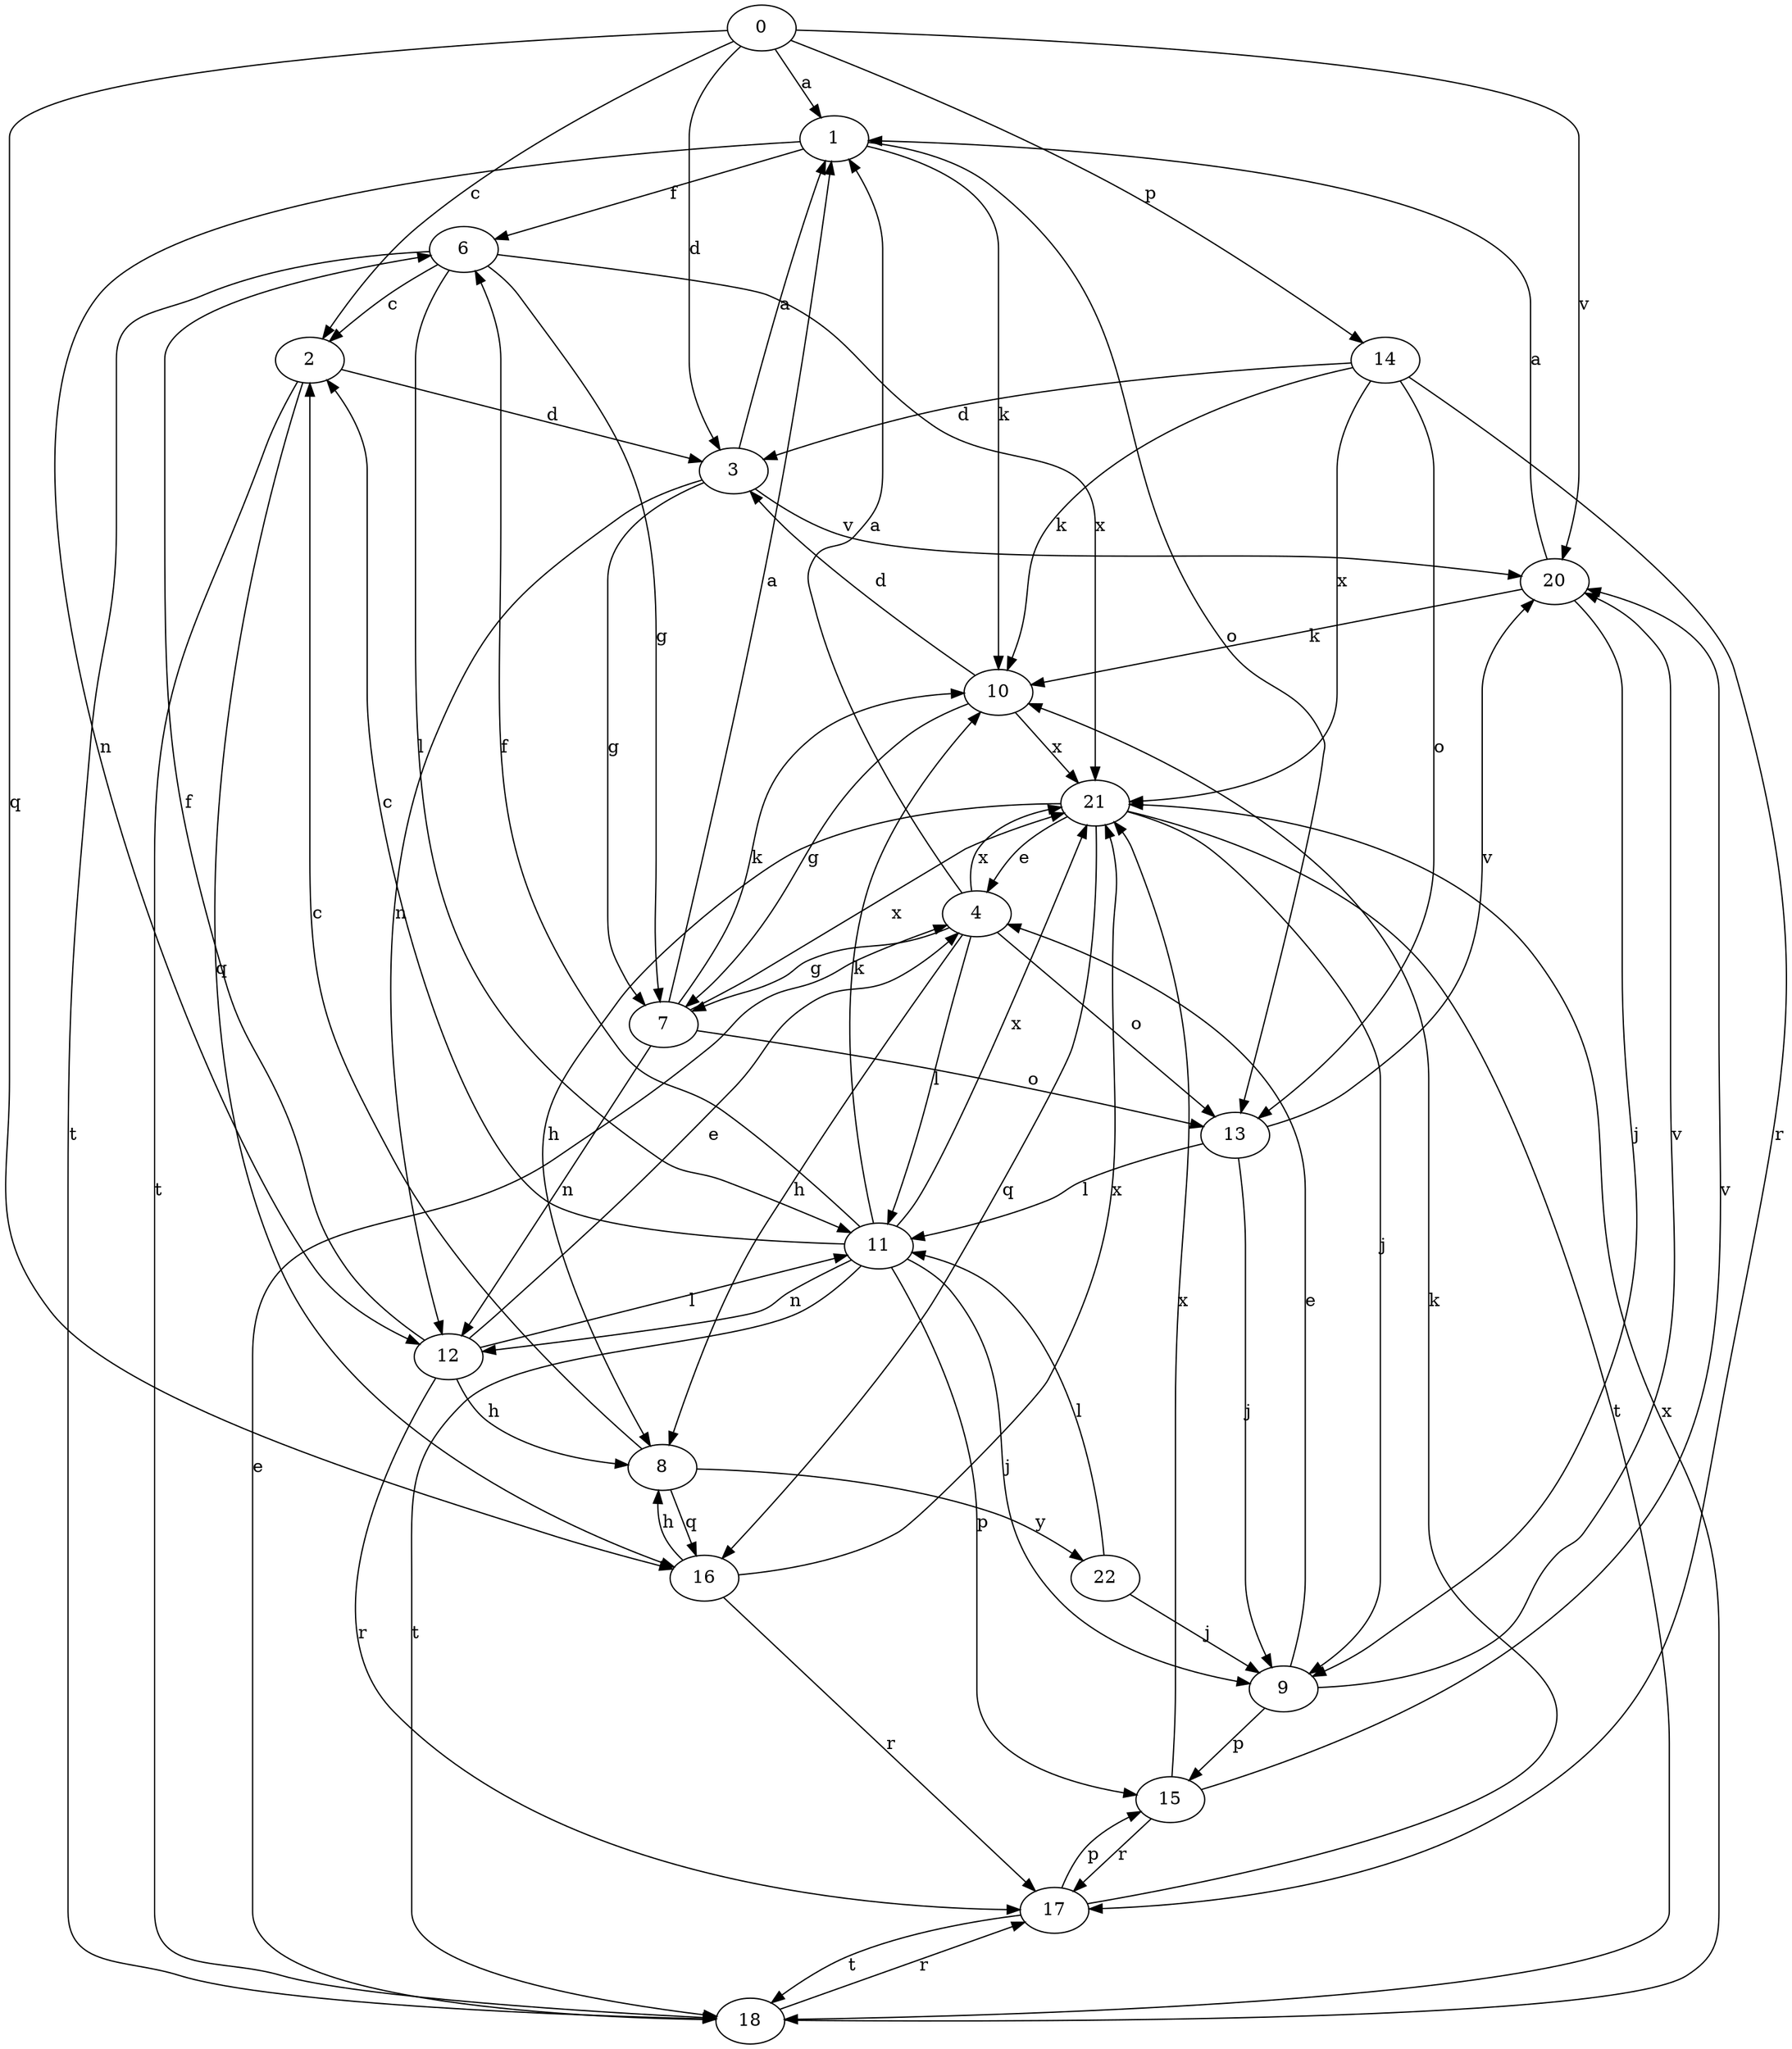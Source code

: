 strict digraph  {
0;
1;
2;
3;
4;
6;
7;
8;
9;
10;
11;
12;
13;
14;
15;
16;
17;
18;
20;
21;
22;
0 -> 1  [label=a];
0 -> 2  [label=c];
0 -> 3  [label=d];
0 -> 14  [label=p];
0 -> 16  [label=q];
0 -> 20  [label=v];
1 -> 6  [label=f];
1 -> 10  [label=k];
1 -> 12  [label=n];
1 -> 13  [label=o];
2 -> 3  [label=d];
2 -> 16  [label=q];
2 -> 18  [label=t];
3 -> 1  [label=a];
3 -> 7  [label=g];
3 -> 12  [label=n];
3 -> 20  [label=v];
4 -> 1  [label=a];
4 -> 7  [label=g];
4 -> 8  [label=h];
4 -> 11  [label=l];
4 -> 13  [label=o];
4 -> 21  [label=x];
6 -> 2  [label=c];
6 -> 7  [label=g];
6 -> 11  [label=l];
6 -> 18  [label=t];
6 -> 21  [label=x];
7 -> 1  [label=a];
7 -> 10  [label=k];
7 -> 12  [label=n];
7 -> 13  [label=o];
7 -> 21  [label=x];
8 -> 2  [label=c];
8 -> 16  [label=q];
8 -> 22  [label=y];
9 -> 4  [label=e];
9 -> 15  [label=p];
9 -> 20  [label=v];
10 -> 3  [label=d];
10 -> 7  [label=g];
10 -> 21  [label=x];
11 -> 2  [label=c];
11 -> 6  [label=f];
11 -> 9  [label=j];
11 -> 10  [label=k];
11 -> 12  [label=n];
11 -> 15  [label=p];
11 -> 18  [label=t];
11 -> 21  [label=x];
12 -> 4  [label=e];
12 -> 6  [label=f];
12 -> 8  [label=h];
12 -> 11  [label=l];
12 -> 17  [label=r];
13 -> 9  [label=j];
13 -> 11  [label=l];
13 -> 20  [label=v];
14 -> 3  [label=d];
14 -> 10  [label=k];
14 -> 13  [label=o];
14 -> 17  [label=r];
14 -> 21  [label=x];
15 -> 17  [label=r];
15 -> 20  [label=v];
15 -> 21  [label=x];
16 -> 8  [label=h];
16 -> 17  [label=r];
16 -> 21  [label=x];
17 -> 10  [label=k];
17 -> 15  [label=p];
17 -> 18  [label=t];
18 -> 4  [label=e];
18 -> 17  [label=r];
18 -> 21  [label=x];
20 -> 1  [label=a];
20 -> 9  [label=j];
20 -> 10  [label=k];
21 -> 4  [label=e];
21 -> 8  [label=h];
21 -> 9  [label=j];
21 -> 16  [label=q];
21 -> 18  [label=t];
22 -> 9  [label=j];
22 -> 11  [label=l];
}
